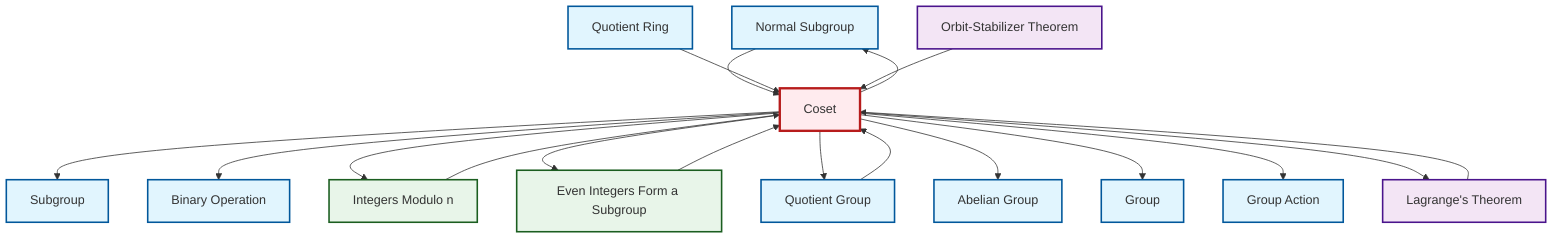 graph TD
    classDef definition fill:#e1f5fe,stroke:#01579b,stroke-width:2px
    classDef theorem fill:#f3e5f5,stroke:#4a148c,stroke-width:2px
    classDef axiom fill:#fff3e0,stroke:#e65100,stroke-width:2px
    classDef example fill:#e8f5e9,stroke:#1b5e20,stroke-width:2px
    classDef current fill:#ffebee,stroke:#b71c1c,stroke-width:3px
    def-normal-subgroup["Normal Subgroup"]:::definition
    def-group["Group"]:::definition
    thm-lagrange["Lagrange's Theorem"]:::theorem
    def-binary-operation["Binary Operation"]:::definition
    def-quotient-ring["Quotient Ring"]:::definition
    def-subgroup["Subgroup"]:::definition
    ex-even-integers-subgroup["Even Integers Form a Subgroup"]:::example
    def-abelian-group["Abelian Group"]:::definition
    ex-quotient-integers-mod-n["Integers Modulo n"]:::example
    def-coset["Coset"]:::definition
    def-quotient-group["Quotient Group"]:::definition
    thm-orbit-stabilizer["Orbit-Stabilizer Theorem"]:::theorem
    def-group-action["Group Action"]:::definition
    thm-lagrange --> def-coset
    def-coset --> def-subgroup
    ex-even-integers-subgroup --> def-coset
    def-normal-subgroup --> def-coset
    def-coset --> def-binary-operation
    def-coset --> def-normal-subgroup
    def-coset --> ex-quotient-integers-mod-n
    def-coset --> ex-even-integers-subgroup
    def-quotient-ring --> def-coset
    def-coset --> def-quotient-group
    def-coset --> def-abelian-group
    thm-orbit-stabilizer --> def-coset
    def-coset --> def-group
    ex-quotient-integers-mod-n --> def-coset
    def-quotient-group --> def-coset
    def-coset --> def-group-action
    def-coset --> thm-lagrange
    class def-coset current
